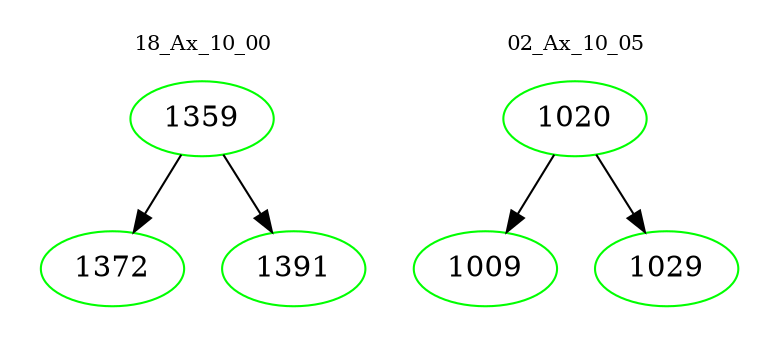 digraph{
subgraph cluster_0 {
color = white
label = "18_Ax_10_00";
fontsize=10;
T0_1359 [label="1359", color="green"]
T0_1359 -> T0_1372 [color="black"]
T0_1372 [label="1372", color="green"]
T0_1359 -> T0_1391 [color="black"]
T0_1391 [label="1391", color="green"]
}
subgraph cluster_1 {
color = white
label = "02_Ax_10_05";
fontsize=10;
T1_1020 [label="1020", color="green"]
T1_1020 -> T1_1009 [color="black"]
T1_1009 [label="1009", color="green"]
T1_1020 -> T1_1029 [color="black"]
T1_1029 [label="1029", color="green"]
}
}
